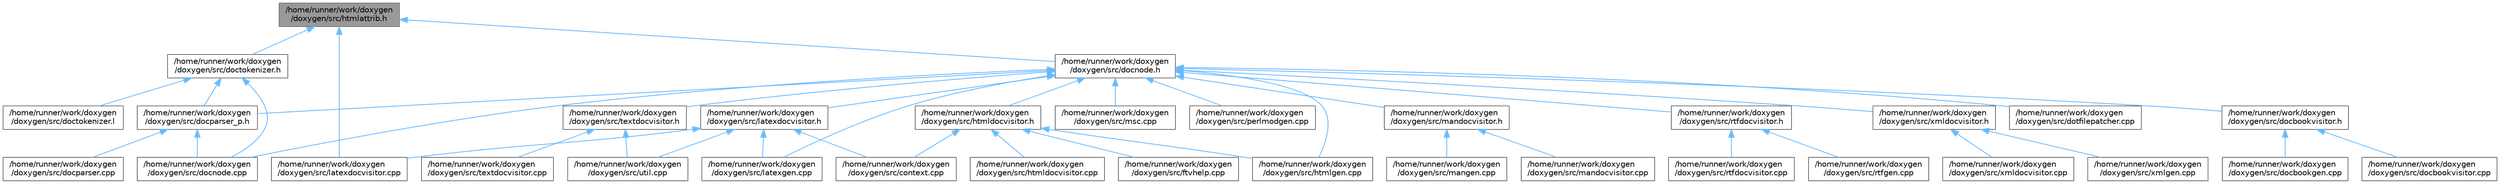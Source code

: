 digraph "/home/runner/work/doxygen/doxygen/src/htmlattrib.h"
{
 // INTERACTIVE_SVG=YES
 // LATEX_PDF_SIZE
  bgcolor="transparent";
  edge [fontname=Helvetica,fontsize=10,labelfontname=Helvetica,labelfontsize=10];
  node [fontname=Helvetica,fontsize=10,shape=box,height=0.2,width=0.4];
  Node1 [id="Node000001",label="/home/runner/work/doxygen\l/doxygen/src/htmlattrib.h",height=0.2,width=0.4,color="gray40", fillcolor="grey60", style="filled", fontcolor="black"];
  Node1 -> Node2 [id="edge1_Node000001_Node000002",dir="back",color="steelblue1",style="solid"];
  Node2 [id="Node000002",label="/home/runner/work/doxygen\l/doxygen/src/docnode.h",height=0.2,width=0.4,color="grey40", fillcolor="white", style="filled",URL="$de/d2b/docnode_8h.html",tooltip=" "];
  Node2 -> Node3 [id="edge2_Node000002_Node000003",dir="back",color="steelblue1",style="solid"];
  Node3 [id="Node000003",label="/home/runner/work/doxygen\l/doxygen/src/docbookvisitor.h",height=0.2,width=0.4,color="grey40", fillcolor="white", style="filled",URL="$de/dcd/docbookvisitor_8h.html",tooltip=" "];
  Node3 -> Node4 [id="edge3_Node000003_Node000004",dir="back",color="steelblue1",style="solid"];
  Node4 [id="Node000004",label="/home/runner/work/doxygen\l/doxygen/src/docbookgen.cpp",height=0.2,width=0.4,color="grey40", fillcolor="white", style="filled",URL="$d8/d29/docbookgen_8cpp.html",tooltip=" "];
  Node3 -> Node5 [id="edge4_Node000003_Node000005",dir="back",color="steelblue1",style="solid"];
  Node5 [id="Node000005",label="/home/runner/work/doxygen\l/doxygen/src/docbookvisitor.cpp",height=0.2,width=0.4,color="grey40", fillcolor="white", style="filled",URL="$dc/d05/docbookvisitor_8cpp.html",tooltip=" "];
  Node2 -> Node6 [id="edge5_Node000002_Node000006",dir="back",color="steelblue1",style="solid"];
  Node6 [id="Node000006",label="/home/runner/work/doxygen\l/doxygen/src/docnode.cpp",height=0.2,width=0.4,color="grey40", fillcolor="white", style="filled",URL="$d0/d2b/docnode_8cpp.html",tooltip=" "];
  Node2 -> Node7 [id="edge6_Node000002_Node000007",dir="back",color="steelblue1",style="solid"];
  Node7 [id="Node000007",label="/home/runner/work/doxygen\l/doxygen/src/docparser_p.h",height=0.2,width=0.4,color="grey40", fillcolor="white", style="filled",URL="$df/dc9/docparser__p_8h.html",tooltip="Private header shared between docparser.cpp and docnode.cpp."];
  Node7 -> Node6 [id="edge7_Node000007_Node000006",dir="back",color="steelblue1",style="solid"];
  Node7 -> Node8 [id="edge8_Node000007_Node000008",dir="back",color="steelblue1",style="solid"];
  Node8 [id="Node000008",label="/home/runner/work/doxygen\l/doxygen/src/docparser.cpp",height=0.2,width=0.4,color="grey40", fillcolor="white", style="filled",URL="$da/d17/docparser_8cpp.html",tooltip=" "];
  Node2 -> Node9 [id="edge9_Node000002_Node000009",dir="back",color="steelblue1",style="solid"];
  Node9 [id="Node000009",label="/home/runner/work/doxygen\l/doxygen/src/dotfilepatcher.cpp",height=0.2,width=0.4,color="grey40", fillcolor="white", style="filled",URL="$d9/d92/dotfilepatcher_8cpp.html",tooltip=" "];
  Node2 -> Node10 [id="edge10_Node000002_Node000010",dir="back",color="steelblue1",style="solid"];
  Node10 [id="Node000010",label="/home/runner/work/doxygen\l/doxygen/src/htmldocvisitor.h",height=0.2,width=0.4,color="grey40", fillcolor="white", style="filled",URL="$d0/d71/htmldocvisitor_8h.html",tooltip=" "];
  Node10 -> Node11 [id="edge11_Node000010_Node000011",dir="back",color="steelblue1",style="solid"];
  Node11 [id="Node000011",label="/home/runner/work/doxygen\l/doxygen/src/context.cpp",height=0.2,width=0.4,color="grey40", fillcolor="white", style="filled",URL="$db/d12/context_8cpp.html",tooltip=" "];
  Node10 -> Node12 [id="edge12_Node000010_Node000012",dir="back",color="steelblue1",style="solid"];
  Node12 [id="Node000012",label="/home/runner/work/doxygen\l/doxygen/src/ftvhelp.cpp",height=0.2,width=0.4,color="grey40", fillcolor="white", style="filled",URL="$db/d41/ftvhelp_8cpp.html",tooltip=" "];
  Node10 -> Node13 [id="edge13_Node000010_Node000013",dir="back",color="steelblue1",style="solid"];
  Node13 [id="Node000013",label="/home/runner/work/doxygen\l/doxygen/src/htmldocvisitor.cpp",height=0.2,width=0.4,color="grey40", fillcolor="white", style="filled",URL="$da/db0/htmldocvisitor_8cpp.html",tooltip=" "];
  Node10 -> Node14 [id="edge14_Node000010_Node000014",dir="back",color="steelblue1",style="solid"];
  Node14 [id="Node000014",label="/home/runner/work/doxygen\l/doxygen/src/htmlgen.cpp",height=0.2,width=0.4,color="grey40", fillcolor="white", style="filled",URL="$d8/d6e/htmlgen_8cpp.html",tooltip=" "];
  Node2 -> Node14 [id="edge15_Node000002_Node000014",dir="back",color="steelblue1",style="solid"];
  Node2 -> Node15 [id="edge16_Node000002_Node000015",dir="back",color="steelblue1",style="solid"];
  Node15 [id="Node000015",label="/home/runner/work/doxygen\l/doxygen/src/latexdocvisitor.h",height=0.2,width=0.4,color="grey40", fillcolor="white", style="filled",URL="$d8/d99/latexdocvisitor_8h.html",tooltip=" "];
  Node15 -> Node11 [id="edge17_Node000015_Node000011",dir="back",color="steelblue1",style="solid"];
  Node15 -> Node16 [id="edge18_Node000015_Node000016",dir="back",color="steelblue1",style="solid"];
  Node16 [id="Node000016",label="/home/runner/work/doxygen\l/doxygen/src/latexdocvisitor.cpp",height=0.2,width=0.4,color="grey40", fillcolor="white", style="filled",URL="$d1/d4e/latexdocvisitor_8cpp.html",tooltip=" "];
  Node15 -> Node17 [id="edge19_Node000015_Node000017",dir="back",color="steelblue1",style="solid"];
  Node17 [id="Node000017",label="/home/runner/work/doxygen\l/doxygen/src/latexgen.cpp",height=0.2,width=0.4,color="grey40", fillcolor="white", style="filled",URL="$d4/d42/latexgen_8cpp.html",tooltip=" "];
  Node15 -> Node18 [id="edge20_Node000015_Node000018",dir="back",color="steelblue1",style="solid"];
  Node18 [id="Node000018",label="/home/runner/work/doxygen\l/doxygen/src/util.cpp",height=0.2,width=0.4,color="grey40", fillcolor="white", style="filled",URL="$df/d2d/util_8cpp.html",tooltip=" "];
  Node2 -> Node17 [id="edge21_Node000002_Node000017",dir="back",color="steelblue1",style="solid"];
  Node2 -> Node19 [id="edge22_Node000002_Node000019",dir="back",color="steelblue1",style="solid"];
  Node19 [id="Node000019",label="/home/runner/work/doxygen\l/doxygen/src/mandocvisitor.h",height=0.2,width=0.4,color="grey40", fillcolor="white", style="filled",URL="$d6/d6e/mandocvisitor_8h.html",tooltip=" "];
  Node19 -> Node20 [id="edge23_Node000019_Node000020",dir="back",color="steelblue1",style="solid"];
  Node20 [id="Node000020",label="/home/runner/work/doxygen\l/doxygen/src/mandocvisitor.cpp",height=0.2,width=0.4,color="grey40", fillcolor="white", style="filled",URL="$d8/dde/mandocvisitor_8cpp.html",tooltip=" "];
  Node19 -> Node21 [id="edge24_Node000019_Node000021",dir="back",color="steelblue1",style="solid"];
  Node21 [id="Node000021",label="/home/runner/work/doxygen\l/doxygen/src/mangen.cpp",height=0.2,width=0.4,color="grey40", fillcolor="white", style="filled",URL="$d7/de7/mangen_8cpp.html",tooltip=" "];
  Node2 -> Node22 [id="edge25_Node000002_Node000022",dir="back",color="steelblue1",style="solid"];
  Node22 [id="Node000022",label="/home/runner/work/doxygen\l/doxygen/src/msc.cpp",height=0.2,width=0.4,color="grey40", fillcolor="white", style="filled",URL="$db/d33/msc_8cpp.html",tooltip=" "];
  Node2 -> Node23 [id="edge26_Node000002_Node000023",dir="back",color="steelblue1",style="solid"];
  Node23 [id="Node000023",label="/home/runner/work/doxygen\l/doxygen/src/perlmodgen.cpp",height=0.2,width=0.4,color="grey40", fillcolor="white", style="filled",URL="$de/dd0/perlmodgen_8cpp.html",tooltip=" "];
  Node2 -> Node24 [id="edge27_Node000002_Node000024",dir="back",color="steelblue1",style="solid"];
  Node24 [id="Node000024",label="/home/runner/work/doxygen\l/doxygen/src/rtfdocvisitor.h",height=0.2,width=0.4,color="grey40", fillcolor="white", style="filled",URL="$d1/da7/rtfdocvisitor_8h.html",tooltip=" "];
  Node24 -> Node25 [id="edge28_Node000024_Node000025",dir="back",color="steelblue1",style="solid"];
  Node25 [id="Node000025",label="/home/runner/work/doxygen\l/doxygen/src/rtfdocvisitor.cpp",height=0.2,width=0.4,color="grey40", fillcolor="white", style="filled",URL="$de/d9a/rtfdocvisitor_8cpp.html",tooltip=" "];
  Node24 -> Node26 [id="edge29_Node000024_Node000026",dir="back",color="steelblue1",style="solid"];
  Node26 [id="Node000026",label="/home/runner/work/doxygen\l/doxygen/src/rtfgen.cpp",height=0.2,width=0.4,color="grey40", fillcolor="white", style="filled",URL="$d0/d9c/rtfgen_8cpp.html",tooltip=" "];
  Node2 -> Node27 [id="edge30_Node000002_Node000027",dir="back",color="steelblue1",style="solid"];
  Node27 [id="Node000027",label="/home/runner/work/doxygen\l/doxygen/src/textdocvisitor.h",height=0.2,width=0.4,color="grey40", fillcolor="white", style="filled",URL="$dd/d66/textdocvisitor_8h.html",tooltip=" "];
  Node27 -> Node28 [id="edge31_Node000027_Node000028",dir="back",color="steelblue1",style="solid"];
  Node28 [id="Node000028",label="/home/runner/work/doxygen\l/doxygen/src/textdocvisitor.cpp",height=0.2,width=0.4,color="grey40", fillcolor="white", style="filled",URL="$d3/da6/textdocvisitor_8cpp.html",tooltip=" "];
  Node27 -> Node18 [id="edge32_Node000027_Node000018",dir="back",color="steelblue1",style="solid"];
  Node2 -> Node29 [id="edge33_Node000002_Node000029",dir="back",color="steelblue1",style="solid"];
  Node29 [id="Node000029",label="/home/runner/work/doxygen\l/doxygen/src/xmldocvisitor.h",height=0.2,width=0.4,color="grey40", fillcolor="white", style="filled",URL="$df/d2b/xmldocvisitor_8h.html",tooltip=" "];
  Node29 -> Node30 [id="edge34_Node000029_Node000030",dir="back",color="steelblue1",style="solid"];
  Node30 [id="Node000030",label="/home/runner/work/doxygen\l/doxygen/src/xmldocvisitor.cpp",height=0.2,width=0.4,color="grey40", fillcolor="white", style="filled",URL="$dd/db6/xmldocvisitor_8cpp.html",tooltip=" "];
  Node29 -> Node31 [id="edge35_Node000029_Node000031",dir="back",color="steelblue1",style="solid"];
  Node31 [id="Node000031",label="/home/runner/work/doxygen\l/doxygen/src/xmlgen.cpp",height=0.2,width=0.4,color="grey40", fillcolor="white", style="filled",URL="$d0/dc3/xmlgen_8cpp.html",tooltip=" "];
  Node1 -> Node32 [id="edge36_Node000001_Node000032",dir="back",color="steelblue1",style="solid"];
  Node32 [id="Node000032",label="/home/runner/work/doxygen\l/doxygen/src/doctokenizer.h",height=0.2,width=0.4,color="grey40", fillcolor="white", style="filled",URL="$d0/d0c/doctokenizer_8h.html",tooltip=" "];
  Node32 -> Node6 [id="edge37_Node000032_Node000006",dir="back",color="steelblue1",style="solid"];
  Node32 -> Node7 [id="edge38_Node000032_Node000007",dir="back",color="steelblue1",style="solid"];
  Node32 -> Node33 [id="edge39_Node000032_Node000033",dir="back",color="steelblue1",style="solid"];
  Node33 [id="Node000033",label="/home/runner/work/doxygen\l/doxygen/src/doctokenizer.l",height=0.2,width=0.4,color="grey40", fillcolor="white", style="filled",URL="$d1/d39/doctokenizer_8l.html",tooltip=" "];
  Node1 -> Node16 [id="edge40_Node000001_Node000016",dir="back",color="steelblue1",style="solid"];
}

